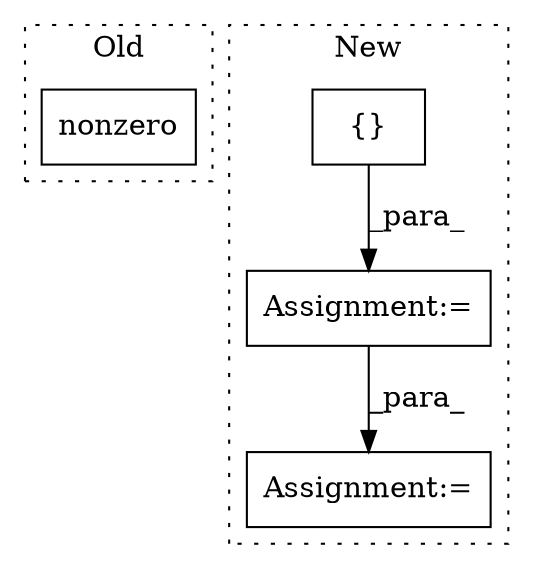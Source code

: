 digraph G {
subgraph cluster0 {
1 [label="nonzero" a="32" s="5915" l="9" shape="box"];
label = "Old";
style="dotted";
}
subgraph cluster1 {
2 [label="{}" a="4" s="7514,7539" l="1,1" shape="box"];
3 [label="Assignment:=" a="7" s="7965" l="1" shape="box"];
4 [label="Assignment:=" a="7" s="7621" l="1" shape="box"];
label = "New";
style="dotted";
}
2 -> 4 [label="_para_"];
4 -> 3 [label="_para_"];
}